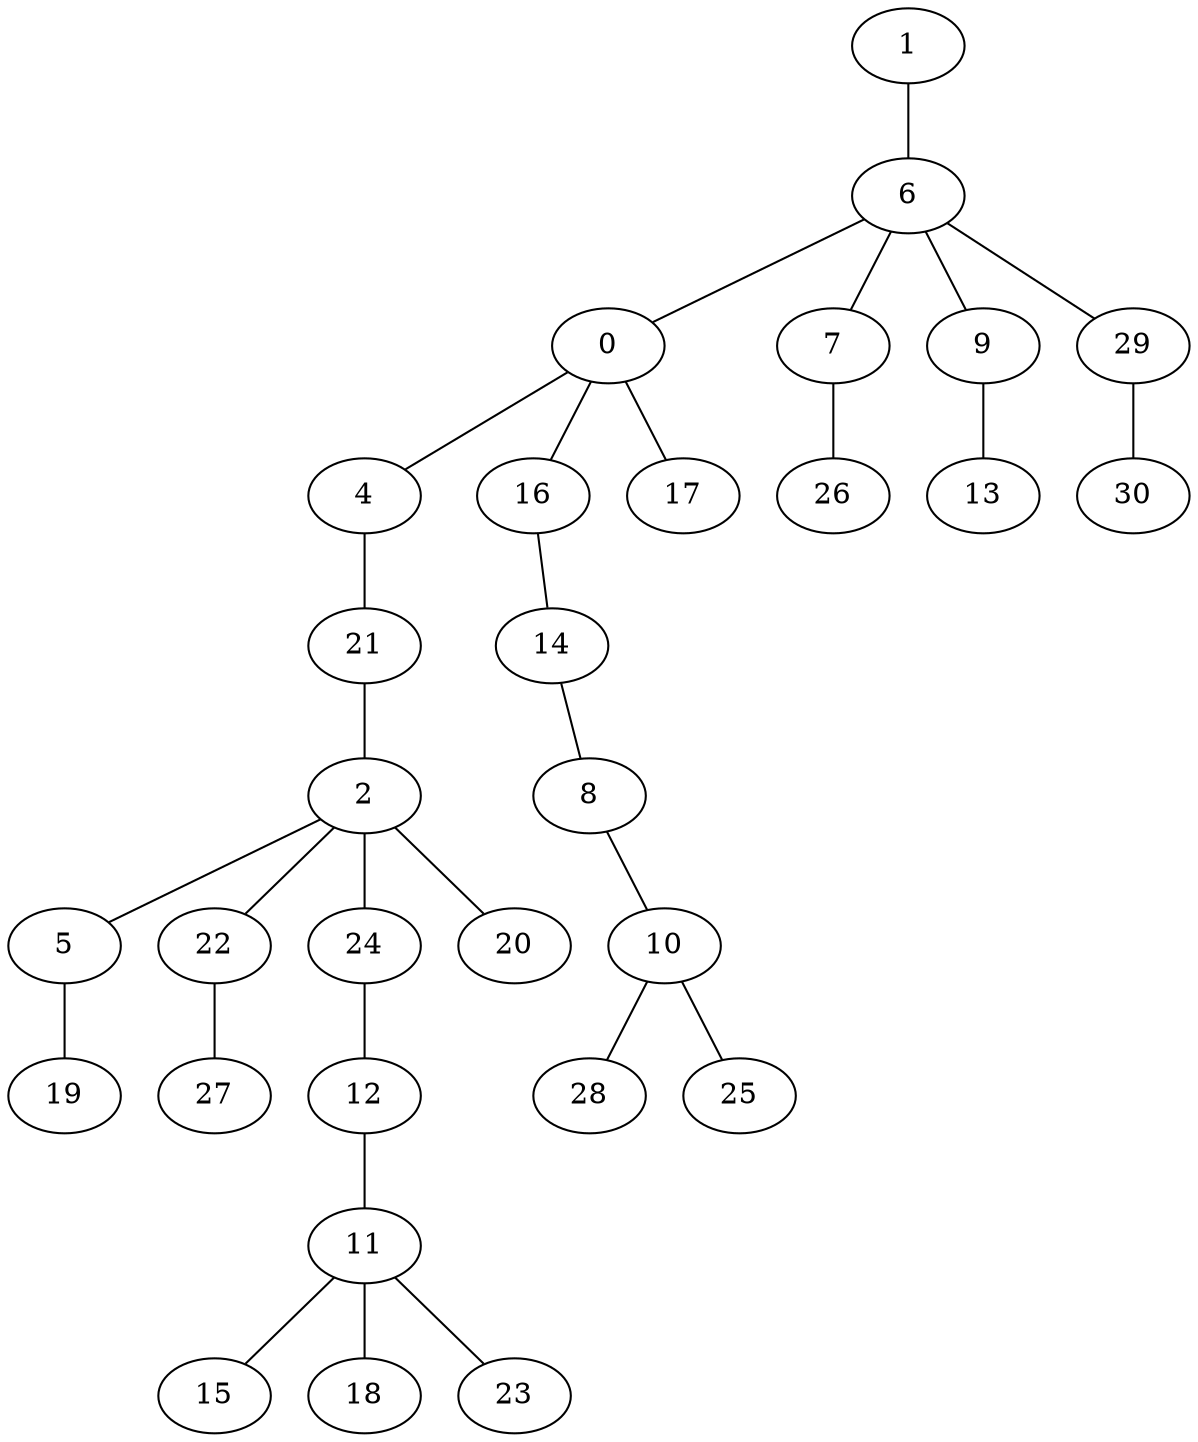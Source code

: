 strict graph G {
1;
6;
0;
4;
21;
2;
5;
19;
22;
27;
24;
12;
11;
15;
18;
23;
20;
16;
14;
8;
10;
28;
25;
17;
7;
26;
9;
13;
29;
30;
11 -- 18;
2 -- 5;
2 -- 24;
0 -- 16;
16 -- 14;
10 -- 28;
10 -- 25;
6 -- 29;
5 -- 19;
1 -- 6;
2 -- 20;
6 -- 0;
24 -- 12;
6 -- 7;
22 -- 27;
7 -- 26;
11 -- 23;
0 -- 4;
11 -- 15;
4 -- 21;
8 -- 10;
9 -- 13;
0 -- 17;
14 -- 8;
29 -- 30;
21 -- 2;
6 -- 9;
12 -- 11;
2 -- 22;
}
